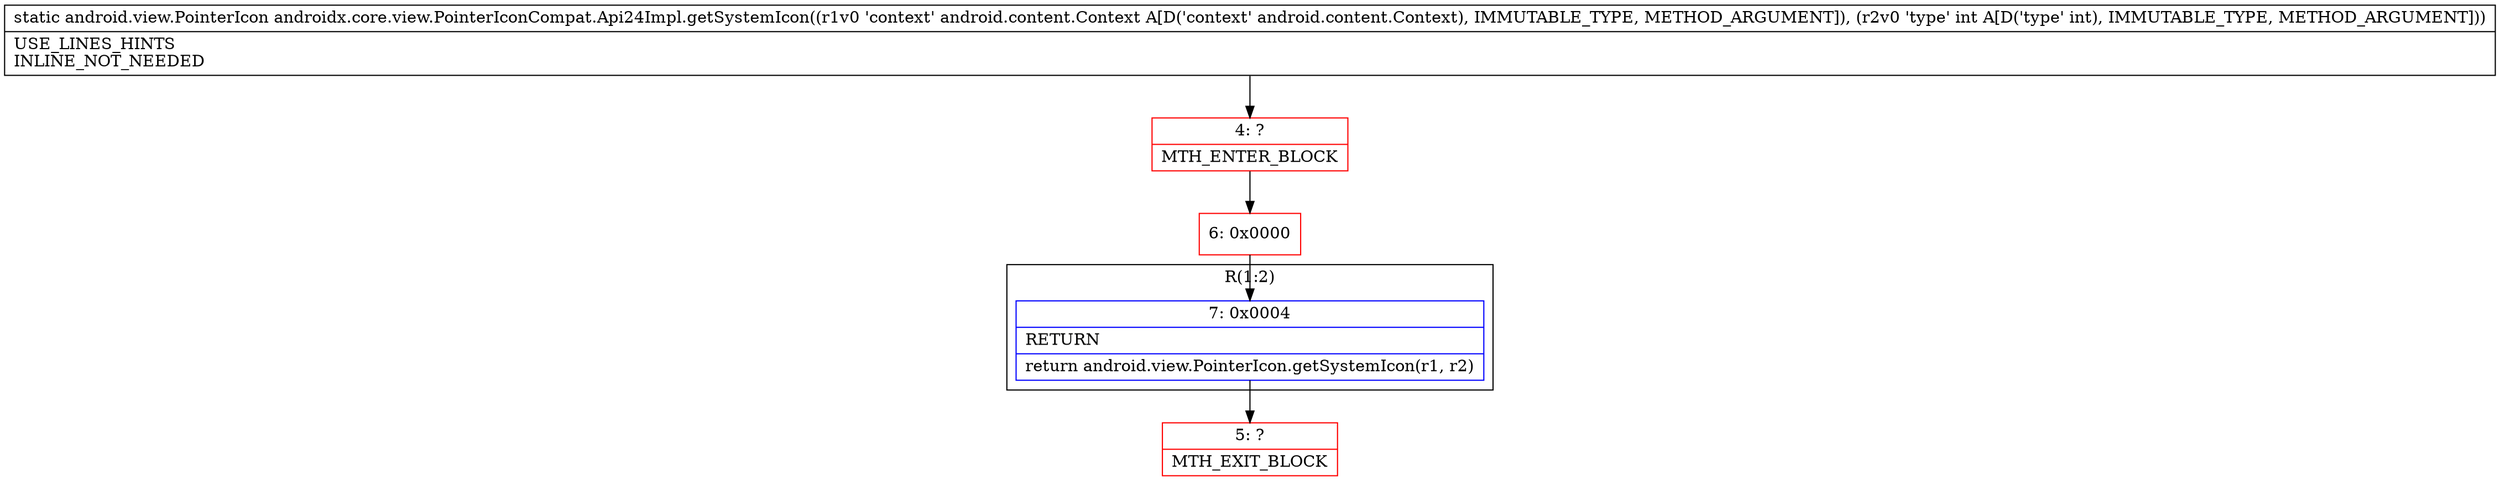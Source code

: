 digraph "CFG forandroidx.core.view.PointerIconCompat.Api24Impl.getSystemIcon(Landroid\/content\/Context;I)Landroid\/view\/PointerIcon;" {
subgraph cluster_Region_400716527 {
label = "R(1:2)";
node [shape=record,color=blue];
Node_7 [shape=record,label="{7\:\ 0x0004|RETURN\l|return android.view.PointerIcon.getSystemIcon(r1, r2)\l}"];
}
Node_4 [shape=record,color=red,label="{4\:\ ?|MTH_ENTER_BLOCK\l}"];
Node_6 [shape=record,color=red,label="{6\:\ 0x0000}"];
Node_5 [shape=record,color=red,label="{5\:\ ?|MTH_EXIT_BLOCK\l}"];
MethodNode[shape=record,label="{static android.view.PointerIcon androidx.core.view.PointerIconCompat.Api24Impl.getSystemIcon((r1v0 'context' android.content.Context A[D('context' android.content.Context), IMMUTABLE_TYPE, METHOD_ARGUMENT]), (r2v0 'type' int A[D('type' int), IMMUTABLE_TYPE, METHOD_ARGUMENT]))  | USE_LINES_HINTS\lINLINE_NOT_NEEDED\l}"];
MethodNode -> Node_4;Node_7 -> Node_5;
Node_4 -> Node_6;
Node_6 -> Node_7;
}

